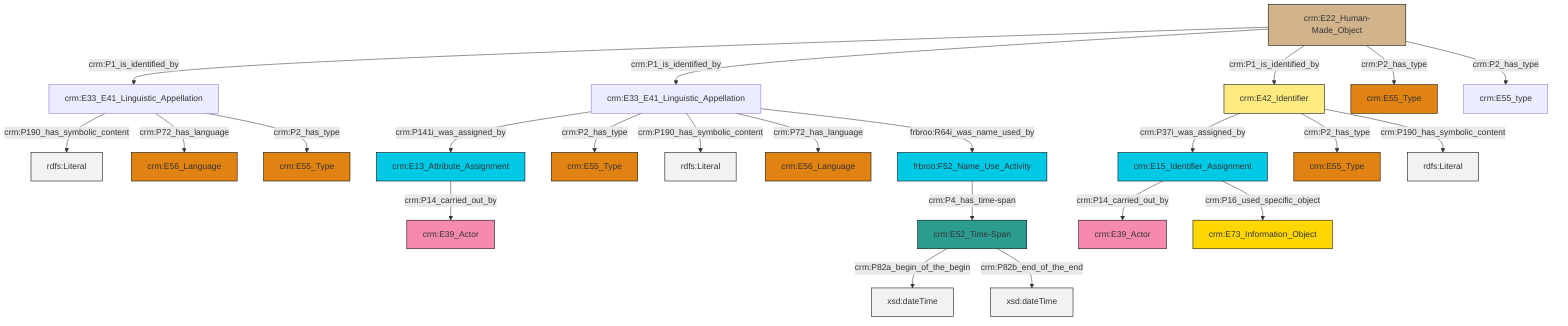 graph TD
classDef Literal fill:#f2f2f2,stroke:#000000;
classDef CRM_Entity fill:#FFFFFF,stroke:#000000;
classDef Temporal_Entity fill:#00C9E6, stroke:#000000;
classDef Type fill:#E18312, stroke:#000000;
classDef Time-Span fill:#2C9C91, stroke:#000000;
classDef Appellation fill:#FFEB7F, stroke:#000000;
classDef Place fill:#008836, stroke:#000000;
classDef Persistent_Item fill:#B266B2, stroke:#000000;
classDef Conceptual_Object fill:#FFD700, stroke:#000000;
classDef Physical_Thing fill:#D2B48C, stroke:#000000;
classDef Actor fill:#f58aad, stroke:#000000;
classDef PC_Classes fill:#4ce600, stroke:#000000;
classDef Multi fill:#cccccc,stroke:#000000;

0["crm:E22_Human-Made_Object"]:::Physical_Thing -->|crm:P1_is_identified_by| 1["crm:E33_E41_Linguistic_Appellation"]:::Default
1["crm:E33_E41_Linguistic_Appellation"]:::Default -->|crm:P190_has_symbolic_content| 2[rdfs:Literal]:::Literal
3["crm:E13_Attribute_Assignment"]:::Temporal_Entity -->|crm:P14_carried_out_by| 4["crm:E39_Actor"]:::Actor
5["crm:E15_Identifier_Assignment"]:::Temporal_Entity -->|crm:P14_carried_out_by| 6["crm:E39_Actor"]:::Actor
7["crm:E33_E41_Linguistic_Appellation"]:::Default -->|crm:P141i_was_assigned_by| 3["crm:E13_Attribute_Assignment"]:::Temporal_Entity
5["crm:E15_Identifier_Assignment"]:::Temporal_Entity -->|crm:P16_used_specific_object| 10["crm:E73_Information_Object"]:::Conceptual_Object
0["crm:E22_Human-Made_Object"]:::Physical_Thing -->|crm:P1_is_identified_by| 7["crm:E33_E41_Linguistic_Appellation"]:::Default
7["crm:E33_E41_Linguistic_Appellation"]:::Default -->|crm:P2_has_type| 11["crm:E55_Type"]:::Type
7["crm:E33_E41_Linguistic_Appellation"]:::Default -->|crm:P190_has_symbolic_content| 14[rdfs:Literal]:::Literal
22["crm:E52_Time-Span"]:::Time-Span -->|crm:P82a_begin_of_the_begin| 23[xsd:dateTime]:::Literal
22["crm:E52_Time-Span"]:::Time-Span -->|crm:P82b_end_of_the_end| 29[xsd:dateTime]:::Literal
0["crm:E22_Human-Made_Object"]:::Physical_Thing -->|crm:P1_is_identified_by| 19["crm:E42_Identifier"]:::Appellation
0["crm:E22_Human-Made_Object"]:::Physical_Thing -->|crm:P2_has_type| 30["crm:E55_Type"]:::Type
26["frbroo:F52_Name_Use_Activity"]:::Temporal_Entity -->|crm:P4_has_time-span| 22["crm:E52_Time-Span"]:::Time-Span
19["crm:E42_Identifier"]:::Appellation -->|crm:P37i_was_assigned_by| 5["crm:E15_Identifier_Assignment"]:::Temporal_Entity
7["crm:E33_E41_Linguistic_Appellation"]:::Default -->|crm:P72_has_language| 12["crm:E56_Language"]:::Type
1["crm:E33_E41_Linguistic_Appellation"]:::Default -->|crm:P72_has_language| 16["crm:E56_Language"]:::Type
19["crm:E42_Identifier"]:::Appellation -->|crm:P2_has_type| 8["crm:E55_Type"]:::Type
0["crm:E22_Human-Made_Object"]:::Physical_Thing -->|crm:P2_has_type| 31["crm:E55_type"]:::Default
19["crm:E42_Identifier"]:::Appellation -->|crm:P190_has_symbolic_content| 40[rdfs:Literal]:::Literal
1["crm:E33_E41_Linguistic_Appellation"]:::Default -->|crm:P2_has_type| 34["crm:E55_Type"]:::Type
7["crm:E33_E41_Linguistic_Appellation"]:::Default -->|frbroo:R64i_was_name_used_by| 26["frbroo:F52_Name_Use_Activity"]:::Temporal_Entity